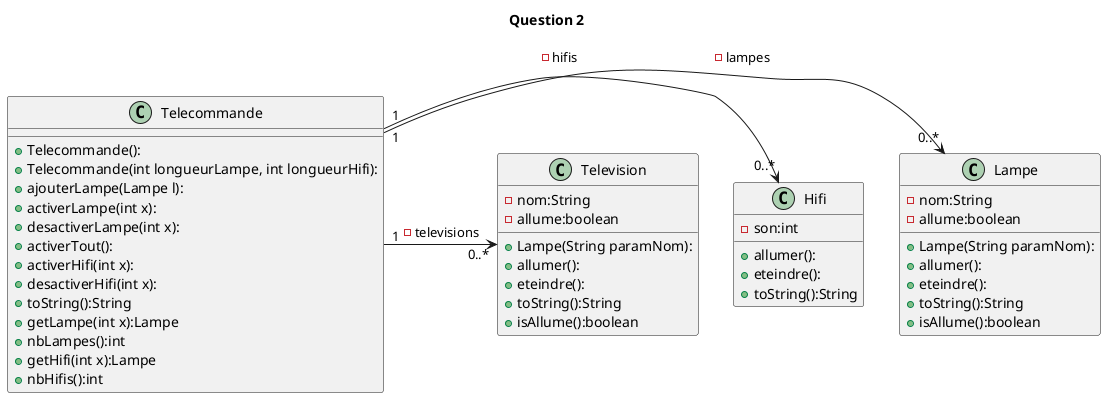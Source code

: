 @startuml
title Question 2
'''classes
class Telecommande{
    +Telecommande():
    +Telecommande(int longueurLampe, int longueurHifi):
    +ajouterLampe(Lampe l):
    +activerLampe(int x):
    +desactiverLampe(int x):
    +activerTout():
    +activerHifi(int x):
    +desactiverHifi(int x):
    +toString():String
    +getLampe(int x):Lampe
    +nbLampes():int
    +getHifi(int x):Lampe
    +nbHifis():int
}

class Lampe{
    -nom:String
    -allume:boolean
    +Lampe(String paramNom):
    +allumer():
    +eteindre():
    +toString():String
    +isAllume():boolean
}

class Hifi{
    -son:int
    +allumer():
    +eteindre():
    +toString():String
}

class Television{
    -nom:String
    -allume:boolean
    +Lampe(String paramNom):
    +allumer():
    +eteindre():
    +toString():String
    +isAllume():boolean
}

'''relations
Telecommande "1" -> "0..*" Lampe : -lampes
Telecommande "1" -> "0..*" Hifi : -hifis
Telecommande "1" -> "0..*" Television : -televisions
@enduml